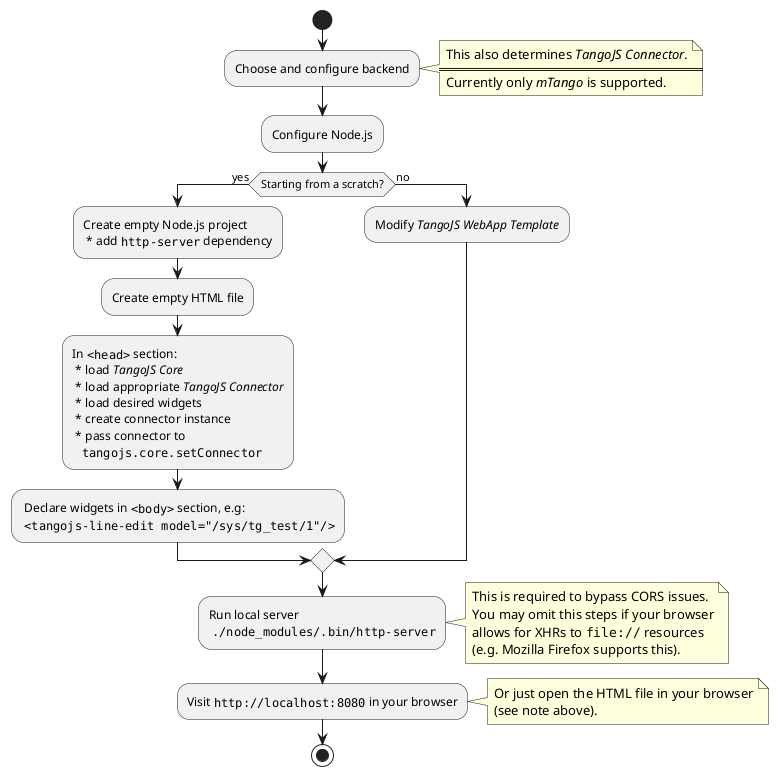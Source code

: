 @startuml
start

:Choose and configure backend;
note right
  This also determines //TangoJS Connector//.
  ====
  Currently only //mTango// is supported.
end note

:Configure Node.js;

if (Starting from a scratch?) then (yes)
  :Create empty Node.js project
   * add ""http-server"" dependency;
  :Create empty HTML file;
  :In ""<head>"" section:
   * load //TangoJS Core//
   * load appropriate //TangoJS Connector//
   * load desired widgets
   * create connector instance
   * pass connector to
     ""tangojs.core.setConnector"";
  : Declare widgets in ""<body>"" section, e.g:
   ""<tangojs-line-edit model="/sys/tg_test/1"/>"";
else (no)
  :Modify //TangoJS WebApp Template//;
endif

:Run local server
 ""./node_modules/.bin/http-server"";
note right
  This is required to bypass CORS issues.
  You may omit this steps if your browser
  allows for XHRs to ""file://"" resources
  (e.g. Mozilla Firefox supports this).
end note


:Visit ""http://localhost:8080"" in your browser;
note right
  Or just open the HTML file in your browser
  (see note above).
end note


stop

@enduml
